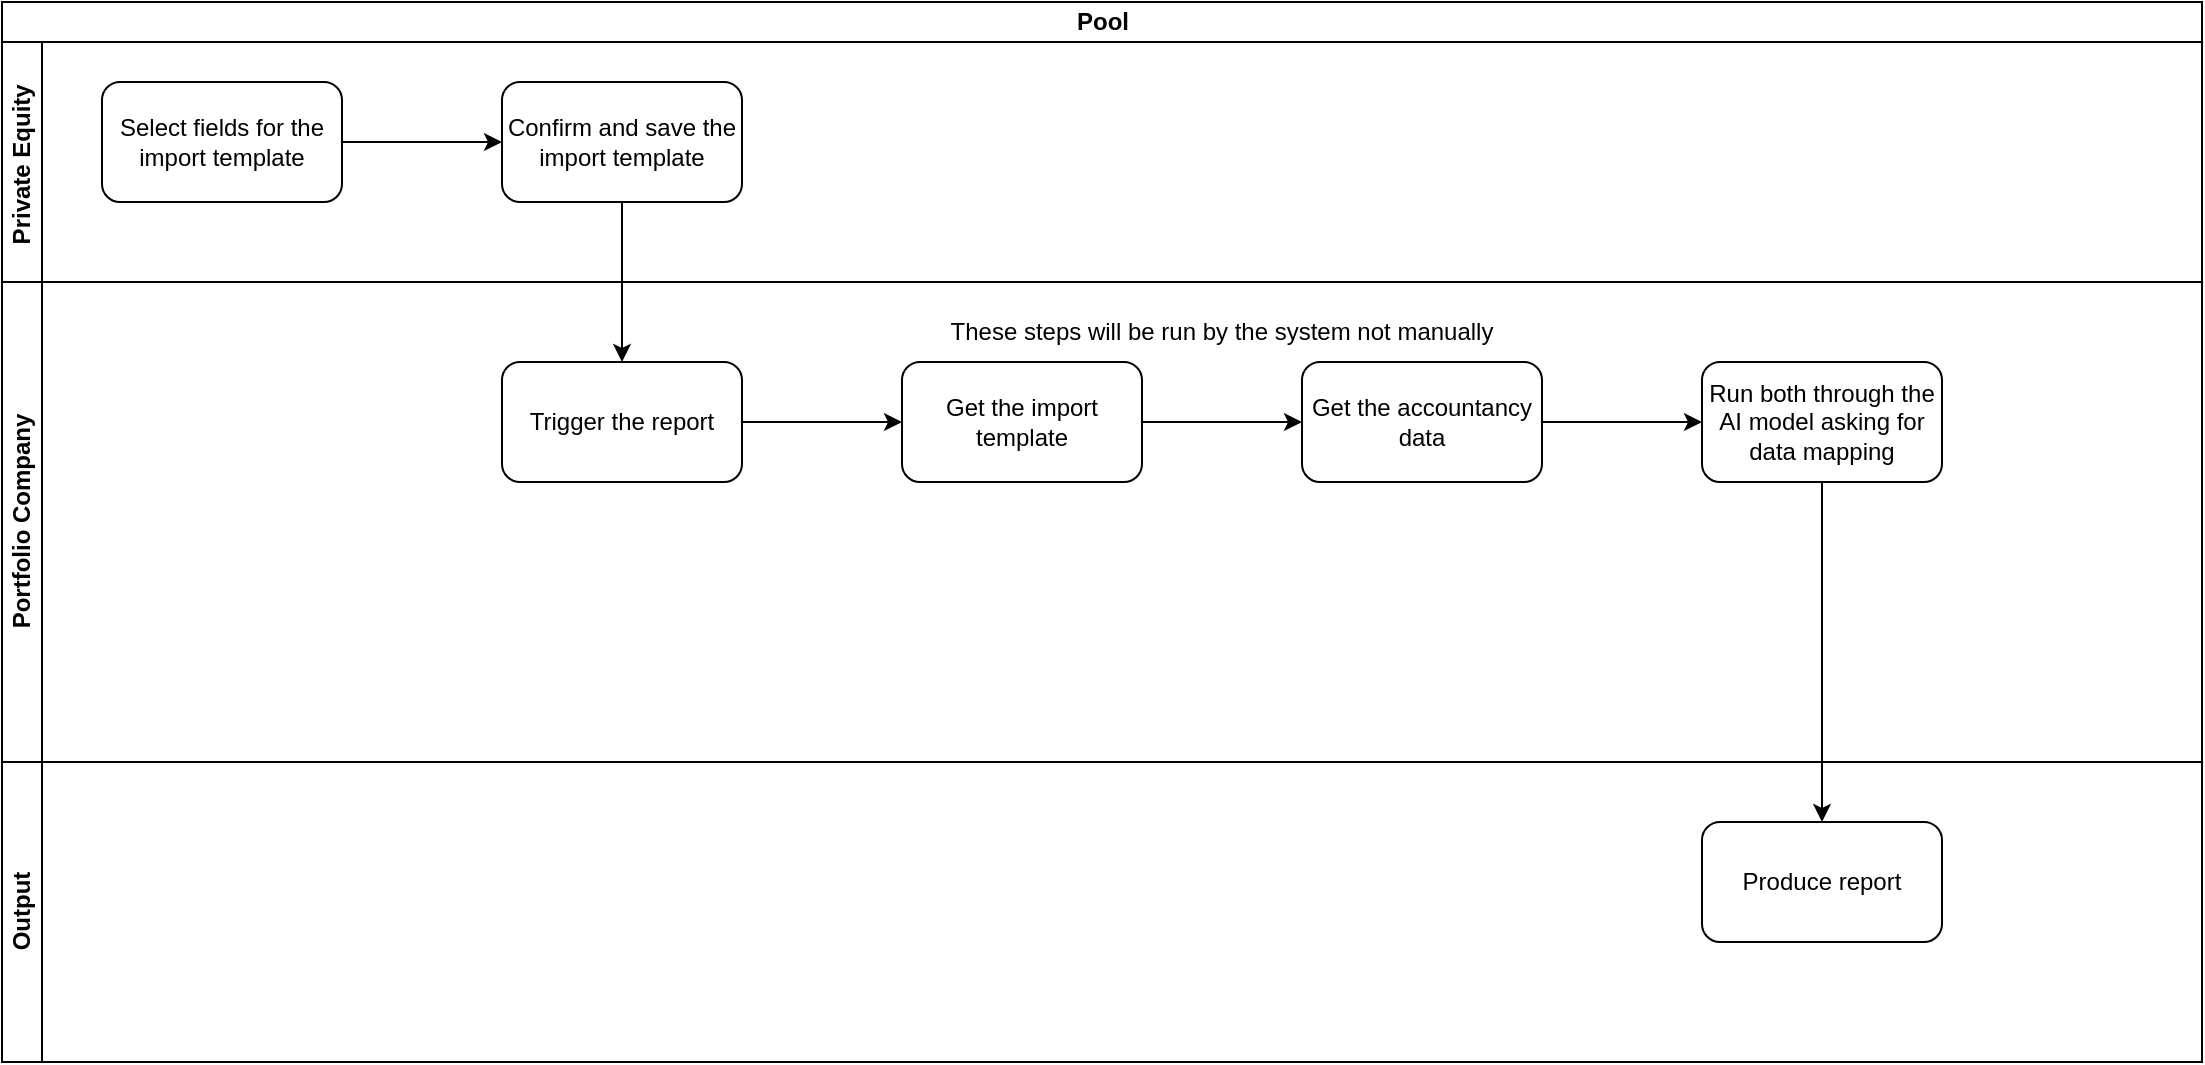 <mxfile version="22.1.18" type="github">
  <diagram name="Page-1" id="74e2e168-ea6b-b213-b513-2b3c1d86103e">
    <mxGraphModel dx="1434" dy="760" grid="1" gridSize="10" guides="1" tooltips="1" connect="1" arrows="1" fold="1" page="1" pageScale="1" pageWidth="1100" pageHeight="850" background="none" math="0" shadow="0">
      <root>
        <mxCell id="0" />
        <mxCell id="1" parent="0" />
        <mxCell id="vWC2WC9_L9bKBSMqEms9-1" value="Pool" style="swimlane;childLayout=stackLayout;resizeParent=1;resizeParentMax=0;horizontal=1;startSize=20;horizontalStack=0;html=1;" vertex="1" parent="1">
          <mxGeometry width="1100" height="530" as="geometry" />
        </mxCell>
        <mxCell id="vWC2WC9_L9bKBSMqEms9-2" value="Private Equity&amp;nbsp;" style="swimlane;startSize=20;horizontal=0;html=1;" vertex="1" parent="vWC2WC9_L9bKBSMqEms9-1">
          <mxGeometry y="20" width="1100" height="120" as="geometry" />
        </mxCell>
        <mxCell id="vWC2WC9_L9bKBSMqEms9-7" value="" style="edgeStyle=orthogonalEdgeStyle;rounded=0;orthogonalLoop=1;jettySize=auto;html=1;" edge="1" parent="vWC2WC9_L9bKBSMqEms9-2" source="vWC2WC9_L9bKBSMqEms9-5" target="vWC2WC9_L9bKBSMqEms9-6">
          <mxGeometry relative="1" as="geometry" />
        </mxCell>
        <mxCell id="vWC2WC9_L9bKBSMqEms9-5" value="Select fields for the import template" style="rounded=1;whiteSpace=wrap;html=1;" vertex="1" parent="vWC2WC9_L9bKBSMqEms9-2">
          <mxGeometry x="50" y="20" width="120" height="60" as="geometry" />
        </mxCell>
        <mxCell id="vWC2WC9_L9bKBSMqEms9-6" value="Confirm and save the import template" style="rounded=1;whiteSpace=wrap;html=1;" vertex="1" parent="vWC2WC9_L9bKBSMqEms9-2">
          <mxGeometry x="250" y="20" width="120" height="60" as="geometry" />
        </mxCell>
        <mxCell id="vWC2WC9_L9bKBSMqEms9-3" value="Portfolio Company" style="swimlane;startSize=20;horizontal=0;html=1;" vertex="1" parent="vWC2WC9_L9bKBSMqEms9-1">
          <mxGeometry y="140" width="1100" height="240" as="geometry" />
        </mxCell>
        <mxCell id="vWC2WC9_L9bKBSMqEms9-11" value="" style="edgeStyle=orthogonalEdgeStyle;rounded=0;orthogonalLoop=1;jettySize=auto;html=1;" edge="1" parent="vWC2WC9_L9bKBSMqEms9-3" source="vWC2WC9_L9bKBSMqEms9-8" target="vWC2WC9_L9bKBSMqEms9-10">
          <mxGeometry relative="1" as="geometry" />
        </mxCell>
        <mxCell id="vWC2WC9_L9bKBSMqEms9-8" value="Trigger the report" style="whiteSpace=wrap;html=1;rounded=1;" vertex="1" parent="vWC2WC9_L9bKBSMqEms9-3">
          <mxGeometry x="250" y="40" width="120" height="60" as="geometry" />
        </mxCell>
        <mxCell id="vWC2WC9_L9bKBSMqEms9-13" value="" style="edgeStyle=orthogonalEdgeStyle;rounded=0;orthogonalLoop=1;jettySize=auto;html=1;" edge="1" parent="vWC2WC9_L9bKBSMqEms9-3" source="vWC2WC9_L9bKBSMqEms9-10" target="vWC2WC9_L9bKBSMqEms9-12">
          <mxGeometry relative="1" as="geometry" />
        </mxCell>
        <mxCell id="vWC2WC9_L9bKBSMqEms9-10" value="Get the import template" style="whiteSpace=wrap;html=1;rounded=1;" vertex="1" parent="vWC2WC9_L9bKBSMqEms9-3">
          <mxGeometry x="450" y="40" width="120" height="60" as="geometry" />
        </mxCell>
        <mxCell id="vWC2WC9_L9bKBSMqEms9-15" value="" style="edgeStyle=orthogonalEdgeStyle;rounded=0;orthogonalLoop=1;jettySize=auto;html=1;" edge="1" parent="vWC2WC9_L9bKBSMqEms9-3" source="vWC2WC9_L9bKBSMqEms9-12" target="vWC2WC9_L9bKBSMqEms9-14">
          <mxGeometry relative="1" as="geometry" />
        </mxCell>
        <mxCell id="vWC2WC9_L9bKBSMqEms9-12" value="Get the accountancy data" style="whiteSpace=wrap;html=1;rounded=1;" vertex="1" parent="vWC2WC9_L9bKBSMqEms9-3">
          <mxGeometry x="650" y="40" width="120" height="60" as="geometry" />
        </mxCell>
        <mxCell id="vWC2WC9_L9bKBSMqEms9-14" value="Run both through the AI model asking for data mapping" style="whiteSpace=wrap;html=1;rounded=1;" vertex="1" parent="vWC2WC9_L9bKBSMqEms9-3">
          <mxGeometry x="850" y="40" width="120" height="60" as="geometry" />
        </mxCell>
        <mxCell id="vWC2WC9_L9bKBSMqEms9-18" value="These steps will be run by the system not manually" style="text;html=1;strokeColor=none;fillColor=none;align=center;verticalAlign=middle;whiteSpace=wrap;rounded=0;" vertex="1" parent="vWC2WC9_L9bKBSMqEms9-3">
          <mxGeometry x="470" y="10" width="280" height="30" as="geometry" />
        </mxCell>
        <mxCell id="vWC2WC9_L9bKBSMqEms9-4" value="Output" style="swimlane;startSize=20;horizontal=0;html=1;" vertex="1" parent="vWC2WC9_L9bKBSMqEms9-1">
          <mxGeometry y="380" width="1100" height="150" as="geometry" />
        </mxCell>
        <mxCell id="vWC2WC9_L9bKBSMqEms9-16" value="Produce report" style="whiteSpace=wrap;html=1;rounded=1;" vertex="1" parent="vWC2WC9_L9bKBSMqEms9-4">
          <mxGeometry x="850" y="30" width="120" height="60" as="geometry" />
        </mxCell>
        <mxCell id="vWC2WC9_L9bKBSMqEms9-9" value="" style="edgeStyle=orthogonalEdgeStyle;rounded=0;orthogonalLoop=1;jettySize=auto;html=1;" edge="1" parent="vWC2WC9_L9bKBSMqEms9-1" source="vWC2WC9_L9bKBSMqEms9-6" target="vWC2WC9_L9bKBSMqEms9-8">
          <mxGeometry relative="1" as="geometry" />
        </mxCell>
        <mxCell id="vWC2WC9_L9bKBSMqEms9-17" value="" style="edgeStyle=orthogonalEdgeStyle;rounded=0;orthogonalLoop=1;jettySize=auto;html=1;" edge="1" parent="vWC2WC9_L9bKBSMqEms9-1" source="vWC2WC9_L9bKBSMqEms9-14" target="vWC2WC9_L9bKBSMqEms9-16">
          <mxGeometry relative="1" as="geometry" />
        </mxCell>
      </root>
    </mxGraphModel>
  </diagram>
</mxfile>
